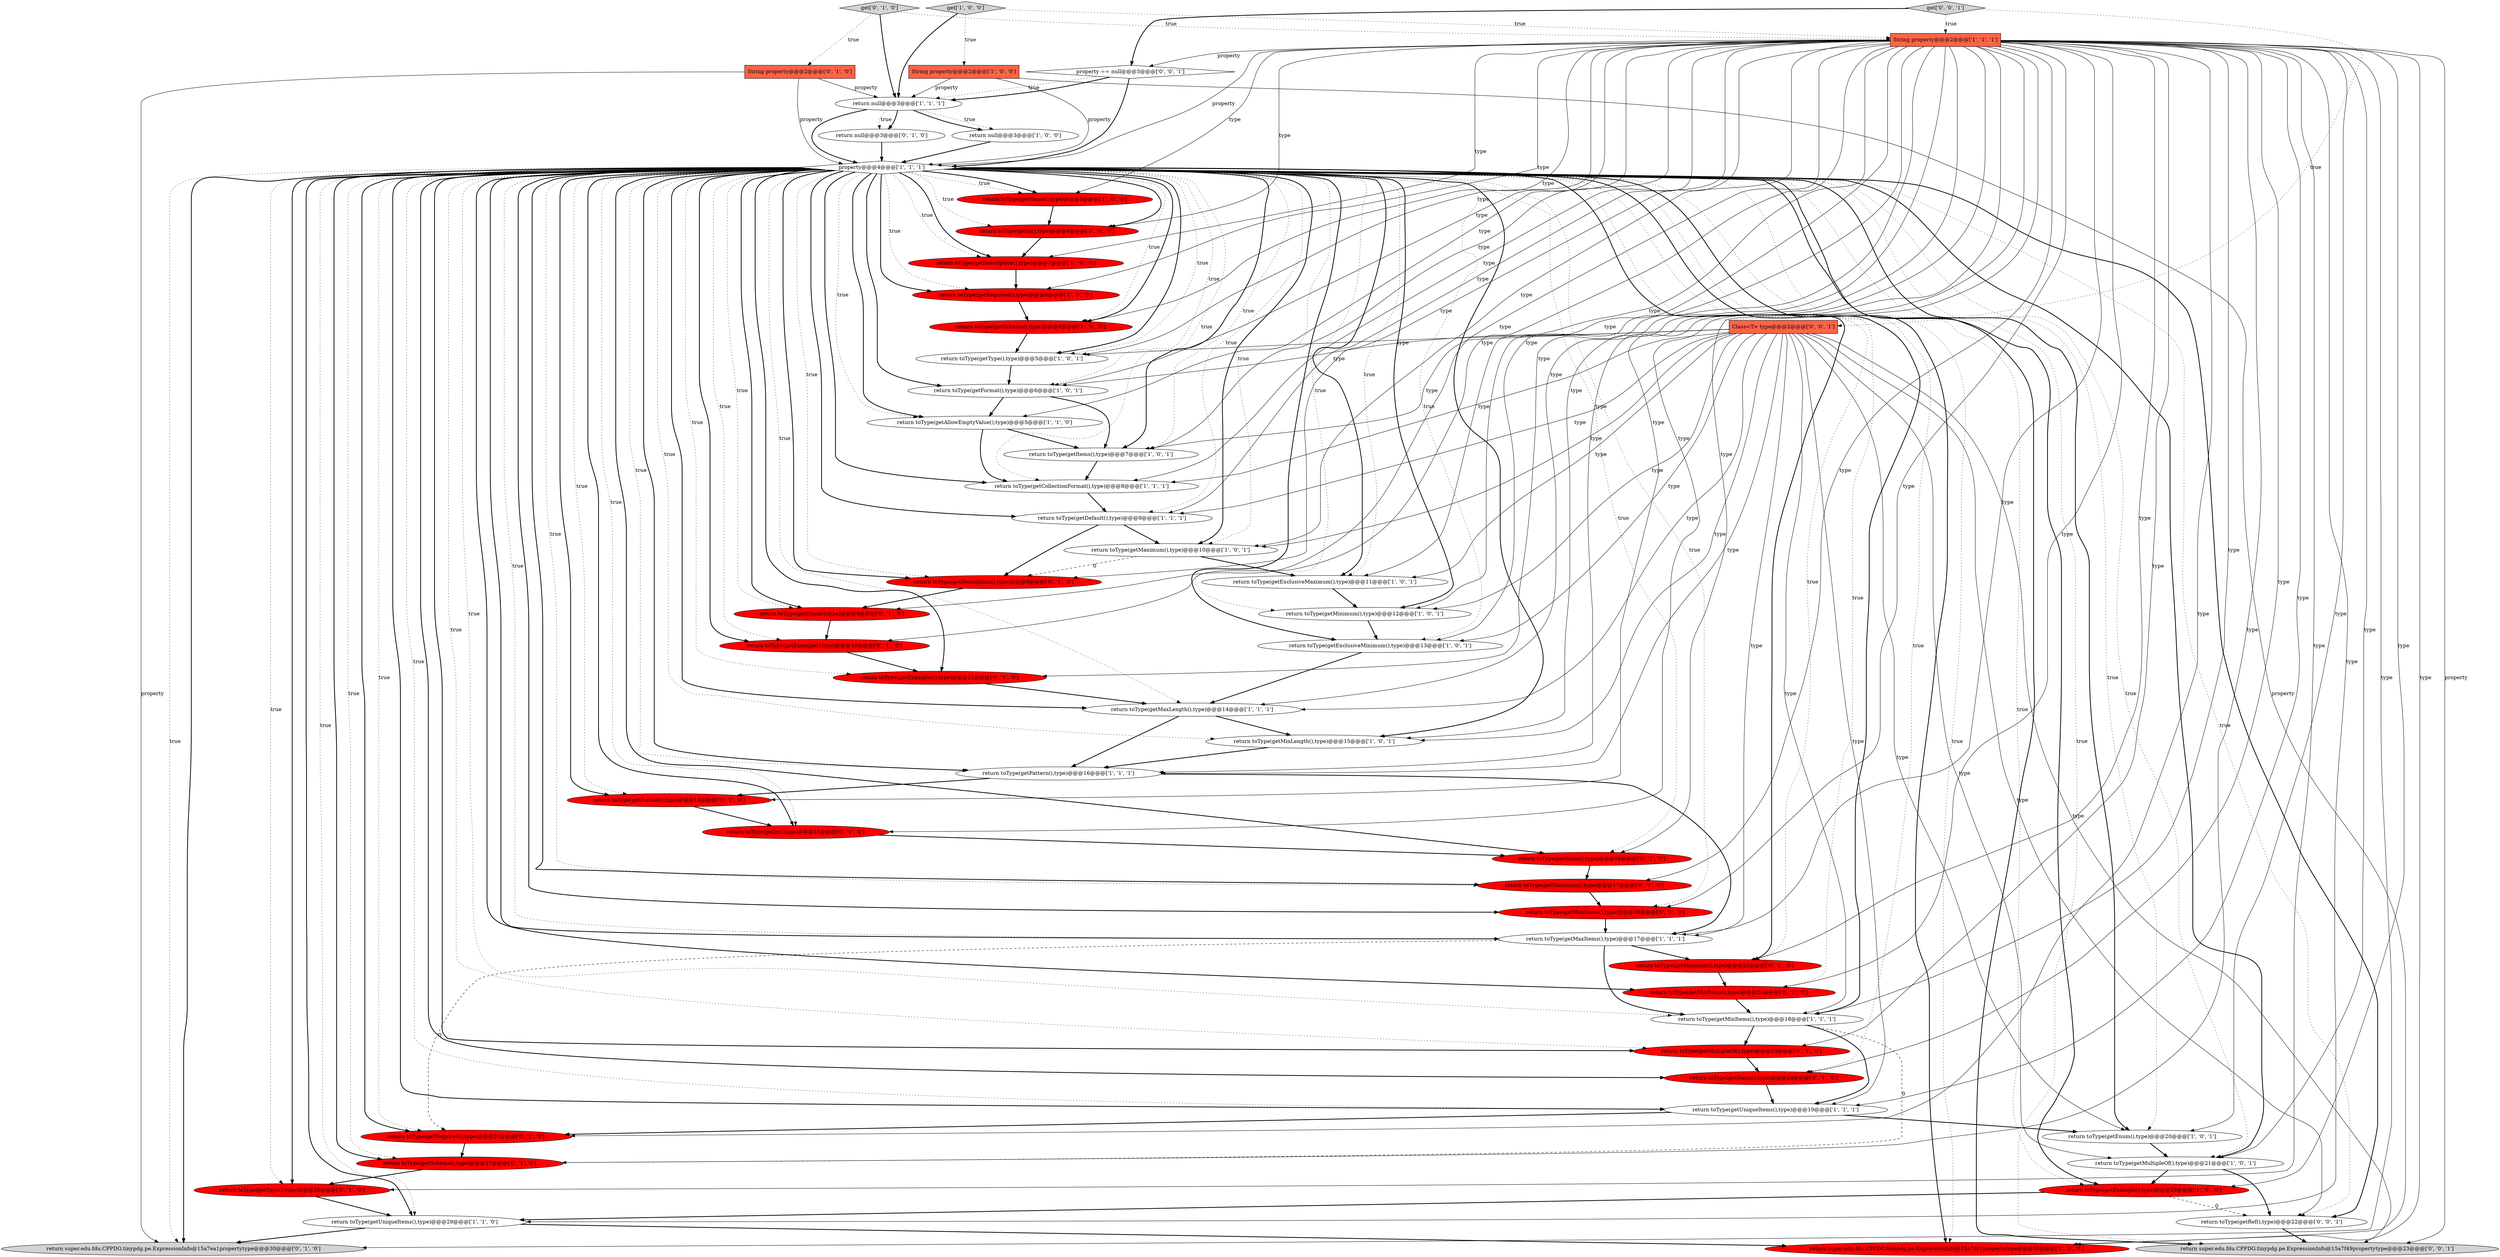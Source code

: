 digraph {
1 [style = filled, label = "return toType(getMinItems(),type)@@@18@@@['1', '1', '1']", fillcolor = white, shape = ellipse image = "AAA0AAABBB1BBB"];
27 [style = filled, label = "return toType(getDescription(),type)@@@7@@@['1', '0', '0']", fillcolor = red, shape = ellipse image = "AAA1AAABBB1BBB"];
13 [style = filled, label = "return toType(getMinLength(),type)@@@15@@@['1', '0', '1']", fillcolor = white, shape = ellipse image = "AAA0AAABBB1BBB"];
49 [style = filled, label = "return toType(getExamples(),type)@@@11@@@['0', '1', '0']", fillcolor = red, shape = ellipse image = "AAA1AAABBB2BBB"];
0 [style = filled, label = "return toType(getPattern(),type)@@@16@@@['1', '1', '1']", fillcolor = white, shape = ellipse image = "AAA0AAABBB1BBB"];
17 [style = filled, label = "return toType(getAllowEmptyValue(),type)@@@5@@@['1', '1', '0']", fillcolor = white, shape = ellipse image = "AAA0AAABBB1BBB"];
47 [style = filled, label = "return super.edu.fdu.CPPDG.tinypdg.pe.ExpressionInfo@15a7ea1propertytype@@@30@@@['0', '1', '0']", fillcolor = lightgray, shape = ellipse image = "AAA0AAABBB2BBB"];
39 [style = filled, label = "return toType(getIn(),type)@@@15@@@['0', '1', '0']", fillcolor = red, shape = ellipse image = "AAA1AAABBB2BBB"];
20 [style = filled, label = "get['1', '0', '0']", fillcolor = lightgray, shape = diamond image = "AAA0AAABBB1BBB"];
31 [style = filled, label = "return super.edu.fdu.CPPDG.tinypdg.pe.ExpressionInfo@15a7dc1propertytype@@@30@@@['1', '0', '0']", fillcolor = red, shape = ellipse image = "AAA1AAABBB1BBB"];
4 [style = filled, label = "return toType(getSchema(),type)@@@9@@@['1', '0', '0']", fillcolor = red, shape = ellipse image = "AAA1AAABBB1BBB"];
12 [style = filled, label = "return toType(getMultipleOf(),type)@@@21@@@['1', '0', '1']", fillcolor = white, shape = ellipse image = "AAA0AAABBB1BBB"];
44 [style = filled, label = "return toType(getMultipleOf(),type)@@@23@@@['0', '1', '0']", fillcolor = red, shape = ellipse image = "AAA1AAABBB2BBB"];
18 [style = filled, label = "return toType(getDefault(),type)@@@9@@@['1', '1', '1']", fillcolor = white, shape = ellipse image = "AAA0AAABBB1BBB"];
48 [style = filled, label = "return toType(getDescription(),type)@@@8@@@['0', '1', '0']", fillcolor = red, shape = ellipse image = "AAA1AAABBB2BBB"];
40 [style = filled, label = "return toType(getMinimum(),type)@@@20@@@['0', '1', '0']", fillcolor = red, shape = ellipse image = "AAA1AAABBB2BBB"];
56 [style = filled, label = "return toType(getRef(),type)@@@22@@@['0', '0', '1']", fillcolor = white, shape = ellipse image = "AAA0AAABBB3BBB"];
5 [style = filled, label = "return toType(getExclusiveMinimum(),type)@@@13@@@['1', '0', '1']", fillcolor = white, shape = ellipse image = "AAA0AAABBB1BBB"];
6 [style = filled, label = "return toType(getMaxLength(),type)@@@14@@@['1', '1', '1']", fillcolor = white, shape = ellipse image = "AAA0AAABBB1BBB"];
15 [style = filled, label = "return toType(getIn(),type)@@@6@@@['1', '0', '0']", fillcolor = red, shape = ellipse image = "AAA1AAABBB1BBB"];
35 [style = filled, label = "return toType(getMaxItems(),type)@@@18@@@['0', '1', '0']", fillcolor = red, shape = ellipse image = "AAA1AAABBB2BBB"];
36 [style = filled, label = "return toType(getItems(),type)@@@16@@@['0', '1', '0']", fillcolor = red, shape = ellipse image = "AAA1AAABBB2BBB"];
42 [style = filled, label = "get['0', '1', '0']", fillcolor = lightgray, shape = diamond image = "AAA0AAABBB2BBB"];
26 [style = filled, label = "return toType(getMaxItems(),type)@@@17@@@['1', '1', '1']", fillcolor = white, shape = ellipse image = "AAA0AAABBB1BBB"];
8 [style = filled, label = "return toType(getMaximum(),type)@@@10@@@['1', '0', '1']", fillcolor = white, shape = ellipse image = "AAA0AAABBB1BBB"];
33 [style = filled, label = "String property@@@2@@@['0', '1', '0']", fillcolor = tomato, shape = box image = "AAA0AAABBB2BBB"];
51 [style = filled, label = "return toType(getName(),type)@@@24@@@['0', '1', '0']", fillcolor = red, shape = ellipse image = "AAA1AAABBB2BBB"];
14 [style = filled, label = "return toType(getItems(),type)@@@7@@@['1', '0', '1']", fillcolor = white, shape = ellipse image = "AAA0AAABBB1BBB"];
32 [style = filled, label = "return toType(getRequired(),type)@@@26@@@['0', '1', '0']", fillcolor = red, shape = ellipse image = "AAA1AAABBB2BBB"];
9 [style = filled, label = "return toType(getExample(),type)@@@28@@@['1', '0', '0']", fillcolor = red, shape = ellipse image = "AAA1AAABBB1BBB"];
23 [style = filled, label = "return toType(getName(),type)@@@5@@@['1', '0', '0']", fillcolor = red, shape = ellipse image = "AAA1AAABBB1BBB"];
16 [style = filled, label = "return toType(getRequired(),type)@@@8@@@['1', '0', '0']", fillcolor = red, shape = ellipse image = "AAA1AAABBB1BBB"];
45 [style = filled, label = "return toType(getSchema(),type)@@@27@@@['0', '1', '0']", fillcolor = red, shape = ellipse image = "AAA1AAABBB2BBB"];
25 [style = filled, label = "property@@@4@@@['1', '1', '1']", fillcolor = white, shape = diamond image = "AAA0AAABBB1BBB"];
37 [style = filled, label = "return toType(getFormat(),type)@@@14@@@['0', '1', '0']", fillcolor = red, shape = ellipse image = "AAA1AAABBB2BBB"];
29 [style = filled, label = "return toType(getUniqueItems(),type)@@@29@@@['1', '1', '0']", fillcolor = white, shape = ellipse image = "AAA0AAABBB1BBB"];
30 [style = filled, label = "return toType(getUniqueItems(),type)@@@19@@@['1', '1', '1']", fillcolor = white, shape = ellipse image = "AAA0AAABBB1BBB"];
54 [style = filled, label = "property == null@@@3@@@['0', '0', '1']", fillcolor = white, shape = diamond image = "AAA0AAABBB3BBB"];
28 [style = filled, label = "return toType(getFormat(),type)@@@6@@@['1', '0', '1']", fillcolor = white, shape = ellipse image = "AAA0AAABBB1BBB"];
11 [style = filled, label = "return toType(getMinimum(),type)@@@12@@@['1', '0', '1']", fillcolor = white, shape = ellipse image = "AAA0AAABBB1BBB"];
38 [style = filled, label = "return toType(getType(),type)@@@28@@@['0', '1', '0']", fillcolor = red, shape = ellipse image = "AAA1AAABBB2BBB"];
52 [style = filled, label = "Class<T> type@@@2@@@['0', '0', '1']", fillcolor = tomato, shape = box image = "AAA0AAABBB3BBB"];
22 [style = filled, label = "return null@@@3@@@['1', '1', '1']", fillcolor = white, shape = ellipse image = "AAA0AAABBB1BBB"];
53 [style = filled, label = "return super.edu.fdu.CPPDG.tinypdg.pe.ExpressionInfo@15a7f49propertytype@@@23@@@['0', '0', '1']", fillcolor = lightgray, shape = ellipse image = "AAA0AAABBB3BBB"];
3 [style = filled, label = "return toType(getExclusiveMaximum(),type)@@@11@@@['1', '0', '1']", fillcolor = white, shape = ellipse image = "AAA0AAABBB1BBB"];
10 [style = filled, label = "return toType(getType(),type)@@@5@@@['1', '0', '1']", fillcolor = white, shape = ellipse image = "AAA0AAABBB1BBB"];
43 [style = filled, label = "return null@@@3@@@['0', '1', '0']", fillcolor = white, shape = ellipse image = "AAA0AAABBB2BBB"];
34 [style = filled, label = "return toType(getEnum(),type)@@@9@@@['0', '1', '0']", fillcolor = red, shape = ellipse image = "AAA1AAABBB2BBB"];
46 [style = filled, label = "return toType(getMinItems(),type)@@@21@@@['0', '1', '0']", fillcolor = red, shape = ellipse image = "AAA1AAABBB2BBB"];
7 [style = filled, label = "return toType(getCollectionFormat(),type)@@@8@@@['1', '1', '1']", fillcolor = white, shape = ellipse image = "AAA0AAABBB1BBB"];
41 [style = filled, label = "return toType(getExample(),type)@@@10@@@['0', '1', '0']", fillcolor = red, shape = ellipse image = "AAA1AAABBB2BBB"];
2 [style = filled, label = "return toType(getEnum(),type)@@@20@@@['1', '0', '1']", fillcolor = white, shape = ellipse image = "AAA0AAABBB1BBB"];
21 [style = filled, label = "return null@@@3@@@['1', '0', '0']", fillcolor = white, shape = ellipse image = "AAA0AAABBB1BBB"];
24 [style = filled, label = "String property@@@2@@@['1', '1', '1']", fillcolor = tomato, shape = box image = "AAA0AAABBB1BBB"];
19 [style = filled, label = "String property@@@2@@@['1', '0', '0']", fillcolor = tomato, shape = box image = "AAA0AAABBB1BBB"];
55 [style = filled, label = "get['0', '0', '1']", fillcolor = lightgray, shape = diamond image = "AAA0AAABBB3BBB"];
50 [style = filled, label = "return toType(getMaximum(),type)@@@17@@@['0', '1', '0']", fillcolor = red, shape = ellipse image = "AAA1AAABBB2BBB"];
25->49 [style = bold, label=""];
24->31 [style = solid, label="type"];
25->1 [style = bold, label=""];
24->7 [style = solid, label="type"];
25->34 [style = bold, label=""];
24->13 [style = solid, label="type"];
54->22 [style = dotted, label="true"];
25->45 [style = bold, label=""];
24->39 [style = solid, label="type"];
24->1 [style = solid, label="type"];
25->56 [style = bold, label=""];
25->30 [style = bold, label=""];
25->4 [style = dotted, label="true"];
25->35 [style = dotted, label="true"];
24->47 [style = solid, label="type"];
24->36 [style = solid, label="type"];
25->53 [style = bold, label=""];
33->22 [style = solid, label="property"];
26->40 [style = bold, label=""];
25->28 [style = dotted, label="true"];
25->14 [style = bold, label=""];
25->29 [style = bold, label=""];
25->29 [style = dotted, label="true"];
25->48 [style = bold, label=""];
25->6 [style = bold, label=""];
1->30 [style = bold, label=""];
12->9 [style = bold, label=""];
24->34 [style = solid, label="type"];
25->35 [style = bold, label=""];
25->11 [style = dotted, label="true"];
1->45 [style = dashed, label="0"];
25->44 [style = bold, label=""];
28->14 [style = bold, label=""];
52->18 [style = solid, label="type"];
25->18 [style = dotted, label="true"];
25->31 [style = bold, label=""];
14->7 [style = bold, label=""];
52->3 [style = solid, label="type"];
44->51 [style = bold, label=""];
24->16 [style = solid, label="type"];
24->41 [style = solid, label="type"];
52->28 [style = solid, label="type"];
17->14 [style = bold, label=""];
25->50 [style = dotted, label="true"];
9->56 [style = dashed, label="0"];
45->38 [style = bold, label=""];
25->47 [style = dotted, label="true"];
25->15 [style = bold, label=""];
42->33 [style = dotted, label="true"];
25->10 [style = bold, label=""];
9->29 [style = bold, label=""];
48->34 [style = bold, label=""];
56->53 [style = bold, label=""];
52->6 [style = solid, label="type"];
24->6 [style = solid, label="type"];
25->44 [style = dotted, label="true"];
25->40 [style = bold, label=""];
25->51 [style = bold, label=""];
8->48 [style = dashed, label="0"];
29->47 [style = bold, label=""];
22->25 [style = bold, label=""];
25->32 [style = dotted, label="true"];
25->47 [style = bold, label=""];
25->28 [style = bold, label=""];
1->44 [style = bold, label=""];
20->24 [style = dotted, label="true"];
24->51 [style = solid, label="type"];
25->36 [style = bold, label=""];
26->1 [style = bold, label=""];
22->43 [style = bold, label=""];
25->3 [style = bold, label=""];
3->11 [style = bold, label=""];
25->48 [style = dotted, label="true"];
22->43 [style = dotted, label="true"];
25->12 [style = dotted, label="true"];
51->30 [style = bold, label=""];
41->49 [style = bold, label=""];
21->25 [style = bold, label=""];
52->56 [style = solid, label="type"];
27->16 [style = bold, label=""];
33->25 [style = solid, label="property"];
52->11 [style = solid, label="type"];
24->8 [style = solid, label="type"];
24->40 [style = solid, label="type"];
25->38 [style = dotted, label="true"];
25->7 [style = bold, label=""];
25->2 [style = bold, label=""];
24->0 [style = solid, label="type"];
42->24 [style = dotted, label="true"];
24->9 [style = solid, label="type"];
25->45 [style = dotted, label="true"];
25->49 [style = dotted, label="true"];
52->26 [style = solid, label="type"];
25->5 [style = dotted, label="true"];
25->27 [style = bold, label=""];
25->15 [style = dotted, label="true"];
54->25 [style = bold, label=""];
5->6 [style = bold, label=""];
52->8 [style = solid, label="type"];
25->37 [style = bold, label=""];
52->53 [style = solid, label="type"];
52->30 [style = solid, label="type"];
25->26 [style = bold, label=""];
52->0 [style = solid, label="type"];
25->6 [style = dotted, label="true"];
24->48 [style = solid, label="type"];
36->50 [style = bold, label=""];
25->23 [style = dotted, label="true"];
25->10 [style = dotted, label="true"];
42->22 [style = bold, label=""];
25->26 [style = dotted, label="true"];
25->53 [style = dotted, label="true"];
25->8 [style = dotted, label="true"];
13->0 [style = bold, label=""];
24->11 [style = solid, label="type"];
25->38 [style = bold, label=""];
25->0 [style = bold, label=""];
22->21 [style = dotted, label="true"];
4->10 [style = bold, label=""];
24->26 [style = solid, label="type"];
24->27 [style = solid, label="type"];
25->39 [style = bold, label=""];
25->31 [style = dotted, label="true"];
26->32 [style = dashed, label="0"];
25->41 [style = bold, label=""];
25->9 [style = bold, label=""];
8->3 [style = bold, label=""];
25->18 [style = bold, label=""];
23->15 [style = bold, label=""];
30->32 [style = bold, label=""];
25->39 [style = dotted, label="true"];
25->13 [style = dotted, label="true"];
25->16 [style = bold, label=""];
54->22 [style = bold, label=""];
25->17 [style = bold, label=""];
25->7 [style = dotted, label="true"];
24->14 [style = solid, label="type"];
24->29 [style = solid, label="type"];
24->35 [style = solid, label="type"];
24->37 [style = solid, label="type"];
11->5 [style = bold, label=""];
18->48 [style = bold, label=""];
24->18 [style = solid, label="type"];
12->56 [style = bold, label=""];
24->38 [style = solid, label="type"];
6->13 [style = bold, label=""];
24->3 [style = solid, label="type"];
24->30 [style = solid, label="type"];
25->36 [style = dotted, label="true"];
7->18 [style = bold, label=""];
28->17 [style = bold, label=""];
52->10 [style = solid, label="type"];
25->5 [style = bold, label=""];
52->12 [style = solid, label="type"];
20->19 [style = dotted, label="true"];
18->8 [style = bold, label=""];
50->35 [style = bold, label=""];
19->25 [style = solid, label="property"];
24->10 [style = solid, label="type"];
52->2 [style = solid, label="type"];
24->4 [style = solid, label="type"];
16->4 [style = bold, label=""];
25->2 [style = dotted, label="true"];
35->26 [style = bold, label=""];
49->6 [style = bold, label=""];
37->39 [style = bold, label=""];
25->16 [style = dotted, label="true"];
25->1 [style = dotted, label="true"];
25->37 [style = dotted, label="true"];
32->45 [style = bold, label=""];
10->28 [style = bold, label=""];
0->26 [style = bold, label=""];
0->37 [style = bold, label=""];
25->13 [style = bold, label=""];
19->22 [style = solid, label="property"];
24->23 [style = solid, label="type"];
24->46 [style = solid, label="type"];
24->53 [style = solid, label="property"];
25->34 [style = dotted, label="true"];
52->1 [style = solid, label="type"];
25->23 [style = bold, label=""];
52->14 [style = solid, label="type"];
29->31 [style = bold, label=""];
52->13 [style = solid, label="type"];
38->29 [style = bold, label=""];
25->32 [style = bold, label=""];
22->21 [style = bold, label=""];
25->51 [style = dotted, label="true"];
25->4 [style = bold, label=""];
25->0 [style = dotted, label="true"];
6->0 [style = bold, label=""];
25->14 [style = dotted, label="true"];
24->50 [style = solid, label="type"];
25->46 [style = bold, label=""];
24->17 [style = solid, label="type"];
25->41 [style = dotted, label="true"];
34->41 [style = bold, label=""];
25->46 [style = dotted, label="true"];
24->15 [style = solid, label="type"];
24->25 [style = solid, label="property"];
24->54 [style = solid, label="property"];
24->5 [style = solid, label="type"];
2->12 [style = bold, label=""];
55->52 [style = dotted, label="true"];
20->22 [style = bold, label=""];
40->46 [style = bold, label=""];
17->7 [style = bold, label=""];
24->44 [style = solid, label="type"];
52->5 [style = solid, label="type"];
25->9 [style = dotted, label="true"];
24->32 [style = solid, label="type"];
25->40 [style = dotted, label="true"];
46->1 [style = bold, label=""];
25->12 [style = bold, label=""];
25->17 [style = dotted, label="true"];
52->7 [style = solid, label="type"];
25->11 [style = bold, label=""];
25->56 [style = dotted, label="true"];
19->31 [style = solid, label="property"];
24->45 [style = solid, label="type"];
25->3 [style = dotted, label="true"];
55->24 [style = dotted, label="true"];
25->8 [style = bold, label=""];
24->12 [style = solid, label="type"];
55->54 [style = bold, label=""];
30->2 [style = bold, label=""];
43->25 [style = bold, label=""];
25->27 [style = dotted, label="true"];
33->47 [style = solid, label="property"];
25->30 [style = dotted, label="true"];
15->27 [style = bold, label=""];
24->49 [style = solid, label="type"];
25->50 [style = bold, label=""];
24->2 [style = solid, label="type"];
24->28 [style = solid, label="type"];
39->36 [style = bold, label=""];
}
